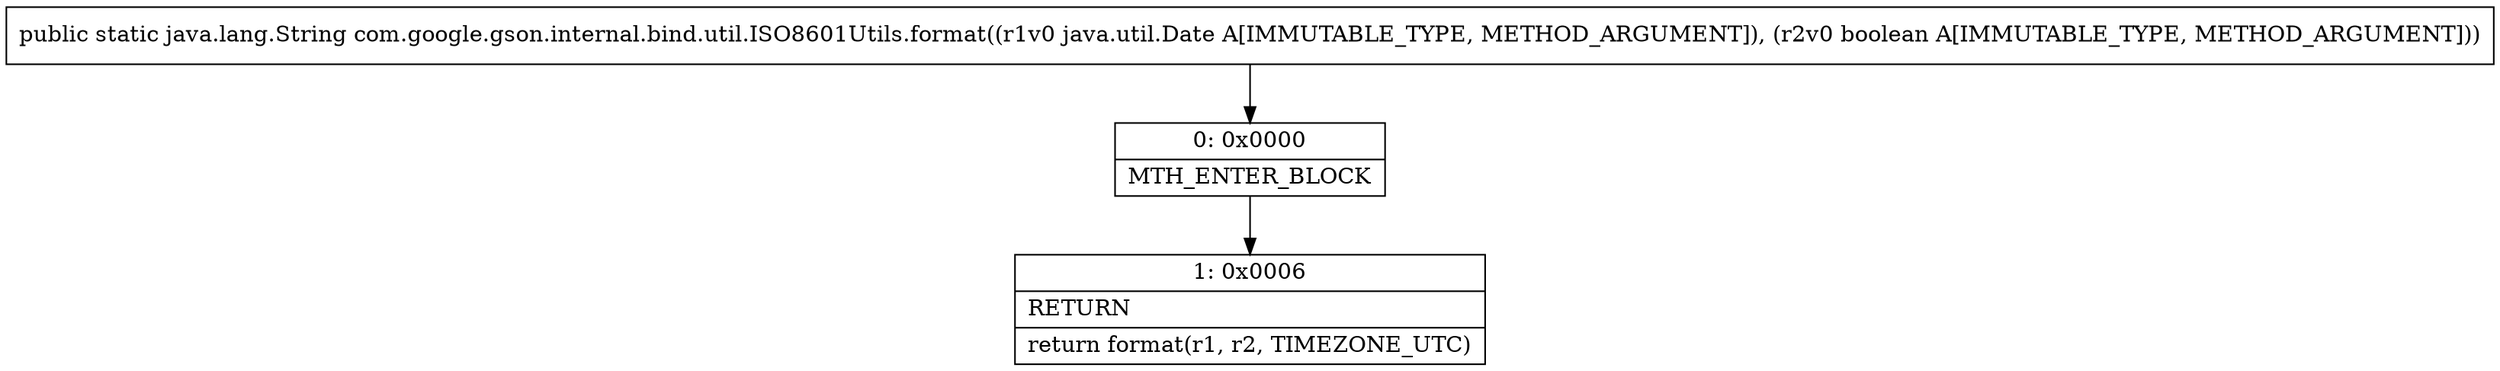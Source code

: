 digraph "CFG forcom.google.gson.internal.bind.util.ISO8601Utils.format(Ljava\/util\/Date;Z)Ljava\/lang\/String;" {
Node_0 [shape=record,label="{0\:\ 0x0000|MTH_ENTER_BLOCK\l}"];
Node_1 [shape=record,label="{1\:\ 0x0006|RETURN\l|return format(r1, r2, TIMEZONE_UTC)\l}"];
MethodNode[shape=record,label="{public static java.lang.String com.google.gson.internal.bind.util.ISO8601Utils.format((r1v0 java.util.Date A[IMMUTABLE_TYPE, METHOD_ARGUMENT]), (r2v0 boolean A[IMMUTABLE_TYPE, METHOD_ARGUMENT])) }"];
MethodNode -> Node_0;
Node_0 -> Node_1;
}

